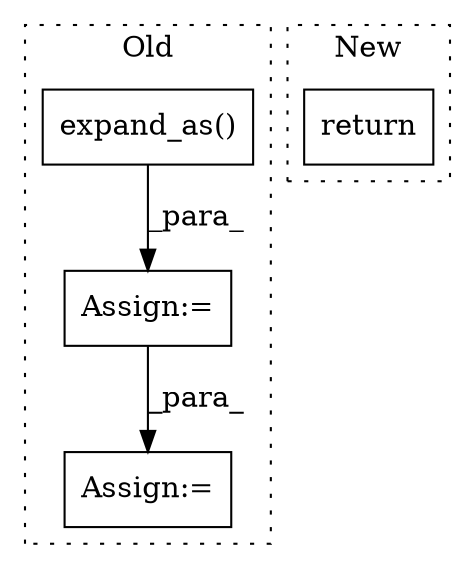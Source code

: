 digraph G {
subgraph cluster0 {
1 [label="expand_as()" a="75" s="2198,2220" l="20,1" shape="box"];
3 [label="Assign:=" a="68" s="2282" l="3" shape="box"];
4 [label="Assign:=" a="68" s="2312" l="3" shape="box"];
label = "Old";
style="dotted";
}
subgraph cluster1 {
2 [label="return" a="93" s="2174" l="7" shape="box"];
label = "New";
style="dotted";
}
1 -> 3 [label="_para_"];
3 -> 4 [label="_para_"];
}
